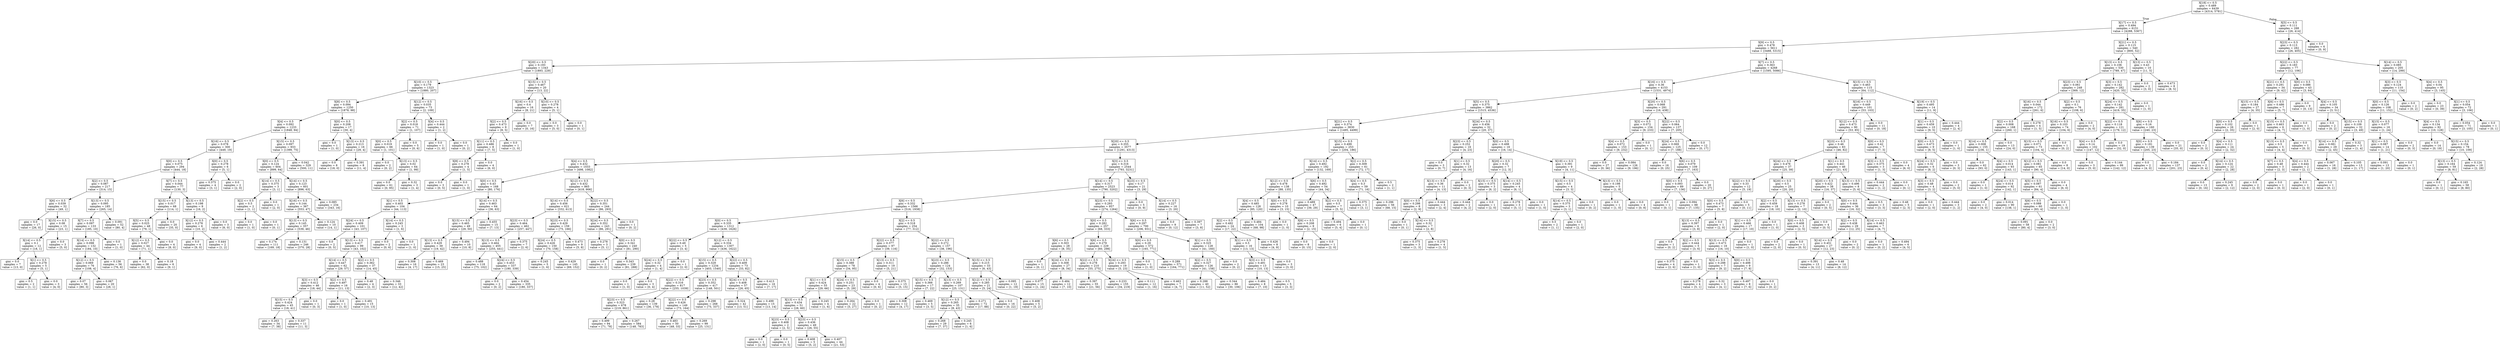 digraph Tree {
node [shape=box] ;
0 [label="X[18] <= 0.5\ngini = 0.489\nsamples = 6439\nvalue = [4314, 5781]"] ;
1 [label="X[17] <= 0.5\ngini = 0.494\nsamples = 6151\nvalue = [4288, 5367]"] ;
0 -> 1 [labeldistance=2.5, labelangle=45, headlabel="True"] ;
2 [label="X[9] <= 0.5\ngini = 0.478\nsamples = 5611\nvalue = [3488, 5315]"] ;
1 -> 2 ;
3 [label="X[20] <= 0.5\ngini = 0.193\nsamples = 1343\nvalue = [1893, 229]"] ;
2 -> 3 ;
4 [label="X[10] <= 0.5\ngini = 0.179\nsamples = 1323\nvalue = [1880, 207]"] ;
3 -> 4 ;
5 [label="X[8] <= 0.5\ngini = 0.094\nsamples = 1250\nvalue = [1878, 98]"] ;
4 -> 5 ;
6 [label="X[4] <= 0.5\ngini = 0.092\nsamples = 1233\nvalue = [1848, 94]"] ;
5 -> 6 ;
7 [label="X[16] <= 0.5\ngini = 0.078\nsamples = 300\nvalue = [449, 19]"] ;
6 -> 7 ;
8 [label="X[0] <= 0.5\ngini = 0.075\nsamples = 294\nvalue = [444, 18]"] ;
7 -> 8 ;
9 [label="X[2] <= 0.5\ngini = 0.087\nsamples = 217\nvalue = [314, 15]"] ;
8 -> 9 ;
10 [label="X[6] <= 0.5\ngini = 0.039\nsamples = 32\nvalue = [49, 1]"] ;
9 -> 10 ;
11 [label="gini = 0.0\nsamples = 17\nvalue = [26, 0]"] ;
10 -> 11 ;
12 [label="X[15] <= 0.5\ngini = 0.08\nsamples = 15\nvalue = [23, 1]"] ;
10 -> 12 ;
13 [label="X[14] <= 0.5\ngini = 0.1\nsamples = 12\nvalue = [18, 1]"] ;
12 -> 13 ;
14 [label="gini = 0.0\nsamples = 7\nvalue = [13, 0]"] ;
13 -> 14 ;
15 [label="X[1] <= 0.5\ngini = 0.278\nsamples = 5\nvalue = [5, 1]"] ;
13 -> 15 ;
16 [label="gini = 0.5\nsamples = 2\nvalue = [1, 1]"] ;
15 -> 16 ;
17 [label="gini = 0.0\nsamples = 3\nvalue = [4, 0]"] ;
15 -> 17 ;
18 [label="gini = 0.0\nsamples = 3\nvalue = [5, 0]"] ;
12 -> 18 ;
19 [label="X[13] <= 0.5\ngini = 0.095\nsamples = 185\nvalue = [265, 14]"] ;
9 -> 19 ;
20 [label="X[7] <= 0.5\ngini = 0.097\nsamples = 133\nvalue = [185, 10]"] ;
19 -> 20 ;
21 [label="X[14] <= 0.5\ngini = 0.098\nsamples = 132\nvalue = [184, 10]"] ;
20 -> 21 ;
22 [label="X[12] <= 0.5\ngini = 0.069\nsamples = 76\nvalue = [108, 4]"] ;
21 -> 22 ;
23 [label="gini = 0.07\nsamples = 56\nvalue = [80, 3]"] ;
22 -> 23 ;
24 [label="gini = 0.067\nsamples = 20\nvalue = [28, 1]"] ;
22 -> 24 ;
25 [label="gini = 0.136\nsamples = 56\nvalue = [76, 6]"] ;
21 -> 25 ;
26 [label="gini = 0.0\nsamples = 1\nvalue = [1, 0]"] ;
20 -> 26 ;
27 [label="gini = 0.091\nsamples = 52\nvalue = [80, 4]"] ;
19 -> 27 ;
28 [label="X[7] <= 0.5\ngini = 0.044\nsamples = 77\nvalue = [130, 3]"] ;
8 -> 28 ;
29 [label="X[15] <= 0.5\ngini = 0.017\nsamples = 68\nvalue = [114, 1]"] ;
28 -> 29 ;
30 [label="X[5] <= 0.5\ngini = 0.025\nsamples = 48\nvalue = [79, 1]"] ;
29 -> 30 ;
31 [label="X[12] <= 0.5\ngini = 0.027\nsamples = 44\nvalue = [71, 1]"] ;
30 -> 31 ;
32 [label="gini = 0.0\nsamples = 38\nvalue = [62, 0]"] ;
31 -> 32 ;
33 [label="gini = 0.18\nsamples = 6\nvalue = [9, 1]"] ;
31 -> 33 ;
34 [label="gini = 0.0\nsamples = 4\nvalue = [8, 0]"] ;
30 -> 34 ;
35 [label="gini = 0.0\nsamples = 20\nvalue = [35, 0]"] ;
29 -> 35 ;
36 [label="X[13] <= 0.5\ngini = 0.198\nsamples = 9\nvalue = [16, 2]"] ;
28 -> 36 ;
37 [label="X[12] <= 0.5\ngini = 0.278\nsamples = 6\nvalue = [10, 2]"] ;
36 -> 37 ;
38 [label="gini = 0.0\nsamples = 4\nvalue = [9, 0]"] ;
37 -> 38 ;
39 [label="gini = 0.444\nsamples = 2\nvalue = [1, 2]"] ;
37 -> 39 ;
40 [label="gini = 0.0\nsamples = 3\nvalue = [6, 0]"] ;
36 -> 40 ;
41 [label="X[0] <= 0.5\ngini = 0.278\nsamples = 6\nvalue = [5, 1]"] ;
7 -> 41 ;
42 [label="gini = 0.375\nsamples = 4\nvalue = [3, 1]"] ;
41 -> 42 ;
43 [label="gini = 0.0\nsamples = 2\nvalue = [2, 0]"] ;
41 -> 43 ;
44 [label="X[15] <= 0.5\ngini = 0.097\nsamples = 933\nvalue = [1399, 75]"] ;
6 -> 44 ;
45 [label="X[0] <= 0.5\ngini = 0.124\nsamples = 604\nvalue = [899, 64]"] ;
44 -> 45 ;
46 [label="X[14] <= 0.5\ngini = 0.375\nsamples = 3\nvalue = [3, 1]"] ;
45 -> 46 ;
47 [label="X[2] <= 0.5\ngini = 0.5\nsamples = 2\nvalue = [1, 1]"] ;
46 -> 47 ;
48 [label="gini = 0.0\nsamples = 1\nvalue = [1, 0]"] ;
47 -> 48 ;
49 [label="gini = 0.0\nsamples = 1\nvalue = [0, 1]"] ;
47 -> 49 ;
50 [label="gini = 0.0\nsamples = 1\nvalue = [2, 0]"] ;
46 -> 50 ;
51 [label="X[14] <= 0.5\ngini = 0.123\nsamples = 601\nvalue = [896, 63]"] ;
45 -> 51 ;
52 [label="X[16] <= 0.5\ngini = 0.144\nsamples = 367\nvalue = [553, 47]"] ;
51 -> 52 ;
53 [label="X[13] <= 0.5\ngini = 0.145\nsamples = 357\nvalue = [539, 46]"] ;
52 -> 53 ;
54 [label="gini = 0.174\nsamples = 111\nvalue = [169, 18]"] ;
53 -> 54 ;
55 [label="gini = 0.131\nsamples = 246\nvalue = [370, 28]"] ;
53 -> 55 ;
56 [label="gini = 0.124\nsamples = 10\nvalue = [14, 1]"] ;
52 -> 56 ;
57 [label="gini = 0.085\nsamples = 234\nvalue = [343, 16]"] ;
51 -> 57 ;
58 [label="gini = 0.042\nsamples = 329\nvalue = [500, 11]"] ;
44 -> 58 ;
59 [label="X[0] <= 0.5\ngini = 0.208\nsamples = 17\nvalue = [30, 4]"] ;
5 -> 59 ;
60 [label="gini = 0.0\nsamples = 1\nvalue = [1, 0]"] ;
59 -> 60 ;
61 [label="X[13] <= 0.5\ngini = 0.213\nsamples = 16\nvalue = [29, 4]"] ;
59 -> 61 ;
62 [label="gini = 0.0\nsamples = 8\nvalue = [18, 0]"] ;
61 -> 62 ;
63 [label="gini = 0.391\nsamples = 8\nvalue = [11, 4]"] ;
61 -> 63 ;
64 [label="X[12] <= 0.5\ngini = 0.035\nsamples = 73\nvalue = [2, 109]"] ;
4 -> 64 ;
65 [label="X[2] <= 0.5\ngini = 0.018\nsamples = 71\nvalue = [1, 107]"] ;
64 -> 65 ;
66 [label="X[0] <= 0.5\ngini = 0.019\nsamples = 66\nvalue = [1, 101]"] ;
65 -> 66 ;
67 [label="gini = 0.0\nsamples = 2\nvalue = [0, 2]"] ;
66 -> 67 ;
68 [label="X[13] <= 0.5\ngini = 0.02\nsamples = 64\nvalue = [1, 99]"] ;
66 -> 68 ;
69 [label="gini = 0.0\nsamples = 61\nvalue = [0, 95]"] ;
68 -> 69 ;
70 [label="gini = 0.32\nsamples = 3\nvalue = [1, 4]"] ;
68 -> 70 ;
71 [label="gini = 0.0\nsamples = 5\nvalue = [0, 6]"] ;
65 -> 71 ;
72 [label="X[4] <= 0.5\ngini = 0.444\nsamples = 2\nvalue = [1, 2]"] ;
64 -> 72 ;
73 [label="gini = 0.0\nsamples = 1\nvalue = [1, 0]"] ;
72 -> 73 ;
74 [label="gini = 0.0\nsamples = 1\nvalue = [0, 2]"] ;
72 -> 74 ;
75 [label="X[15] <= 0.5\ngini = 0.467\nsamples = 20\nvalue = [13, 22]"] ;
3 -> 75 ;
76 [label="X[16] <= 0.5\ngini = 0.4\nsamples = 16\nvalue = [8, 21]"] ;
75 -> 76 ;
77 [label="X[2] <= 0.5\ngini = 0.473\nsamples = 9\nvalue = [8, 5]"] ;
76 -> 77 ;
78 [label="X[11] <= 0.5\ngini = 0.486\nsamples = 8\nvalue = [7, 5]"] ;
77 -> 78 ;
79 [label="X[8] <= 0.5\ngini = 0.278\nsamples = 4\nvalue = [1, 5]"] ;
78 -> 79 ;
80 [label="gini = 0.0\nsamples = 3\nvalue = [0, 5]"] ;
79 -> 80 ;
81 [label="gini = 0.0\nsamples = 1\nvalue = [1, 0]"] ;
79 -> 81 ;
82 [label="gini = 0.0\nsamples = 4\nvalue = [6, 0]"] ;
78 -> 82 ;
83 [label="gini = 0.0\nsamples = 1\nvalue = [1, 0]"] ;
77 -> 83 ;
84 [label="gini = 0.0\nsamples = 7\nvalue = [0, 16]"] ;
76 -> 84 ;
85 [label="X[10] <= 0.5\ngini = 0.278\nsamples = 4\nvalue = [5, 1]"] ;
75 -> 85 ;
86 [label="gini = 0.0\nsamples = 3\nvalue = [5, 0]"] ;
85 -> 86 ;
87 [label="gini = 0.0\nsamples = 1\nvalue = [0, 1]"] ;
85 -> 87 ;
88 [label="X[7] <= 0.5\ngini = 0.363\nsamples = 4268\nvalue = [1595, 5086]"] ;
2 -> 88 ;
89 [label="X[16] <= 0.5\ngini = 0.36\nsamples = 4153\nvalue = [1531, 4974]"] ;
88 -> 89 ;
90 [label="X[5] <= 0.5\ngini = 0.375\nsamples = 3862\nvalue = [1515, 4536]"] ;
89 -> 90 ;
91 [label="X[21] <= 0.5\ngini = 0.374\nsamples = 3830\nvalue = [1495, 4499]"] ;
90 -> 91 ;
92 [label="X[20] <= 0.5\ngini = 0.355\nsamples = 3577\nvalue = [1291, 4313]"] ;
91 -> 92 ;
93 [label="X[4] <= 0.5\ngini = 0.432\nsamples = 1033\nvalue = [498, 1082]"] ;
92 -> 93 ;
94 [label="X[0] <= 0.5\ngini = 0.43\nsamples = 168\nvalue = [80, 176]"] ;
93 -> 94 ;
95 [label="X[1] <= 0.5\ngini = 0.403\nsamples = 104\nvalue = [44, 113]"] ;
94 -> 95 ;
96 [label="X[24] <= 0.5\ngini = 0.409\nsamples = 101\nvalue = [43, 107]"] ;
95 -> 96 ;
97 [label="gini = 0.0\nsamples = 2\nvalue = [0, 5]"] ;
96 -> 97 ;
98 [label="X[13] <= 0.5\ngini = 0.417\nsamples = 99\nvalue = [43, 102]"] ;
96 -> 98 ;
99 [label="X[14] <= 0.5\ngini = 0.447\nsamples = 62\nvalue = [29, 57]"] ;
98 -> 99 ;
100 [label="X[3] <= 0.5\ngini = 0.412\nsamples = 46\nvalue = [18, 44]"] ;
99 -> 100 ;
101 [label="X[15] <= 0.5\ngini = 0.424\nsamples = 45\nvalue = [18, 41]"] ;
100 -> 101 ;
102 [label="gini = 0.263\nsamples = 34\nvalue = [7, 38]"] ;
101 -> 102 ;
103 [label="gini = 0.337\nsamples = 11\nvalue = [11, 3]"] ;
101 -> 103 ;
104 [label="gini = 0.0\nsamples = 1\nvalue = [0, 3]"] ;
100 -> 104 ;
105 [label="X[2] <= 0.5\ngini = 0.497\nsamples = 16\nvalue = [11, 13]"] ;
99 -> 105 ;
106 [label="gini = 0.0\nsamples = 1\nvalue = [1, 0]"] ;
105 -> 106 ;
107 [label="gini = 0.491\nsamples = 15\nvalue = [10, 13]"] ;
105 -> 107 ;
108 [label="X[2] <= 0.5\ngini = 0.362\nsamples = 37\nvalue = [14, 45]"] ;
98 -> 108 ;
109 [label="gini = 0.48\nsamples = 4\nvalue = [2, 3]"] ;
108 -> 109 ;
110 [label="gini = 0.346\nsamples = 33\nvalue = [12, 42]"] ;
108 -> 110 ;
111 [label="X[14] <= 0.5\ngini = 0.245\nsamples = 3\nvalue = [1, 6]"] ;
95 -> 111 ;
112 [label="gini = 0.0\nsamples = 2\nvalue = [0, 6]"] ;
111 -> 112 ;
113 [label="gini = 0.0\nsamples = 1\nvalue = [1, 0]"] ;
111 -> 113 ;
114 [label="X[14] <= 0.5\ngini = 0.463\nsamples = 64\nvalue = [36, 63]"] ;
94 -> 114 ;
115 [label="X[15] <= 0.5\ngini = 0.465\nsamples = 49\nvalue = [29, 50]"] ;
114 -> 115 ;
116 [label="X[13] <= 0.5\ngini = 0.429\nsamples = 39\nvalue = [19, 42]"] ;
115 -> 116 ;
117 [label="gini = 0.308\nsamples = 16\nvalue = [4, 17]"] ;
116 -> 117 ;
118 [label="gini = 0.469\nsamples = 23\nvalue = [15, 25]"] ;
116 -> 118 ;
119 [label="gini = 0.494\nsamples = 10\nvalue = [10, 8]"] ;
115 -> 119 ;
120 [label="gini = 0.455\nsamples = 15\nvalue = [7, 13]"] ;
114 -> 120 ;
121 [label="X[12] <= 0.5\ngini = 0.432\nsamples = 865\nvalue = [418, 906]"] ;
93 -> 121 ;
122 [label="X[14] <= 0.5\ngini = 0.456\nsamples = 621\nvalue = [332, 613]"] ;
121 -> 122 ;
123 [label="X[23] <= 0.5\ngini = 0.464\nsamples = 462\nvalue = [257, 447]"] ;
122 -> 123 ;
124 [label="X[13] <= 0.5\ngini = 0.464\nsamples = 455\nvalue = [255, 441]"] ;
123 -> 124 ;
125 [label="gini = 0.488\nsamples = 118\nvalue = [75, 102]"] ;
124 -> 125 ;
126 [label="X[24] <= 0.5\ngini = 0.453\nsamples = 337\nvalue = [180, 339]"] ;
124 -> 126 ;
127 [label="gini = 0.0\nsamples = 2\nvalue = [0, 2]"] ;
126 -> 127 ;
128 [label="gini = 0.454\nsamples = 335\nvalue = [180, 337]"] ;
126 -> 128 ;
129 [label="gini = 0.375\nsamples = 7\nvalue = [2, 6]"] ;
123 -> 129 ;
130 [label="X[23] <= 0.5\ngini = 0.429\nsamples = 159\nvalue = [75, 166]"] ;
122 -> 130 ;
131 [label="X[24] <= 0.5\ngini = 0.426\nsamples = 150\nvalue = [70, 158]"] ;
130 -> 131 ;
132 [label="gini = 0.245\nsamples = 5\nvalue = [1, 6]"] ;
131 -> 132 ;
133 [label="gini = 0.429\nsamples = 145\nvalue = [69, 152]"] ;
131 -> 133 ;
134 [label="gini = 0.473\nsamples = 9\nvalue = [5, 8]"] ;
130 -> 134 ;
135 [label="X[22] <= 0.5\ngini = 0.351\nsamples = 244\nvalue = [86, 293]"] ;
121 -> 135 ;
136 [label="X[24] <= 0.5\ngini = 0.352\nsamples = 243\nvalue = [86, 291]"] ;
135 -> 136 ;
137 [label="gini = 0.278\nsamples = 3\nvalue = [5, 1]"] ;
136 -> 137 ;
138 [label="X[0] <= 0.5\ngini = 0.341\nsamples = 240\nvalue = [81, 290]"] ;
136 -> 138 ;
139 [label="gini = 0.0\nsamples = 1\nvalue = [0, 2]"] ;
138 -> 139 ;
140 [label="gini = 0.343\nsamples = 239\nvalue = [81, 288]"] ;
138 -> 140 ;
141 [label="gini = 0.0\nsamples = 1\nvalue = [0, 2]"] ;
135 -> 141 ;
142 [label="X[3] <= 0.5\ngini = 0.316\nsamples = 2544\nvalue = [793, 3231]"] ;
92 -> 142 ;
143 [label="X[14] <= 0.5\ngini = 0.317\nsamples = 2523\nvalue = [790, 3202]"] ;
142 -> 143 ;
144 [label="X[6] <= 0.5\ngini = 0.332\nsamples = 1566\nvalue = [516, 1938]"] ;
143 -> 144 ;
145 [label="X[0] <= 0.5\ngini = 0.335\nsamples = 1312\nvalue = [439, 1626]"] ;
144 -> 145 ;
146 [label="X[22] <= 0.5\ngini = 0.49\nsamples = 5\nvalue = [3, 4]"] ;
145 -> 146 ;
147 [label="X[24] <= 0.5\ngini = 0.32\nsamples = 4\nvalue = [1, 4]"] ;
146 -> 147 ;
148 [label="gini = 0.0\nsamples = 1\nvalue = [1, 0]"] ;
147 -> 148 ;
149 [label="gini = 0.0\nsamples = 3\nvalue = [0, 4]"] ;
147 -> 149 ;
150 [label="gini = 0.0\nsamples = 1\nvalue = [2, 0]"] ;
146 -> 150 ;
151 [label="X[12] <= 0.5\ngini = 0.334\nsamples = 1307\nvalue = [436, 1622]"] ;
145 -> 151 ;
152 [label="X[15] <= 0.5\ngini = 0.329\nsamples = 1234\nvalue = [403, 1540]"] ;
151 -> 152 ;
153 [label="X[22] <= 0.5\ngini = 0.316\nsamples = 817\nvalue = [255, 1039]"] ;
152 -> 153 ;
154 [label="X[23] <= 0.5\ngini = 0.323\nsamples = 678\nvalue = [219, 861]"] ;
153 -> 154 ;
155 [label="gini = 0.499\nsamples = 94\nvalue = [71, 78]"] ;
154 -> 155 ;
156 [label="gini = 0.267\nsamples = 584\nvalue = [148, 783]"] ;
154 -> 156 ;
157 [label="gini = 0.28\nsamples = 139\nvalue = [36, 178]"] ;
153 -> 157 ;
158 [label="X[23] <= 0.5\ngini = 0.352\nsamples = 417\nvalue = [148, 501]"] ;
152 -> 158 ;
159 [label="X[22] <= 0.5\ngini = 0.426\nsamples = 149\nvalue = [73, 164]"] ;
158 -> 159 ;
160 [label="gini = 0.483\nsamples = 50\nvalue = [48, 33]"] ;
159 -> 160 ;
161 [label="gini = 0.269\nsamples = 99\nvalue = [25, 131]"] ;
159 -> 161 ;
162 [label="gini = 0.298\nsamples = 268\nvalue = [75, 337]"] ;
158 -> 162 ;
163 [label="X[22] <= 0.5\ngini = 0.409\nsamples = 73\nvalue = [33, 82]"] ;
151 -> 163 ;
164 [label="X[24] <= 0.5\ngini = 0.408\nsamples = 57\nvalue = [26, 65]"] ;
163 -> 164 ;
165 [label="gini = 0.324\nsamples = 42\nvalue = [13, 51]"] ;
164 -> 165 ;
166 [label="gini = 0.499\nsamples = 15\nvalue = [13, 14]"] ;
164 -> 166 ;
167 [label="gini = 0.413\nsamples = 16\nvalue = [7, 17]"] ;
163 -> 167 ;
168 [label="X[2] <= 0.5\ngini = 0.318\nsamples = 254\nvalue = [77, 312]"] ;
144 -> 168 ;
169 [label="X[22] <= 0.5\ngini = 0.377\nsamples = 97\nvalue = [39, 116]"] ;
168 -> 169 ;
170 [label="X[15] <= 0.5\ngini = 0.388\nsamples = 78\nvalue = [34, 95]"] ;
169 -> 170 ;
171 [label="X[1] <= 0.5\ngini = 0.424\nsamples = 55\nvalue = [29, 66]"] ;
170 -> 171 ;
172 [label="X[13] <= 0.5\ngini = 0.434\nsamples = 51\nvalue = [28, 60]"] ;
171 -> 172 ;
173 [label="X[23] <= 0.5\ngini = 0.408\nsamples = 2\nvalue = [2, 5]"] ;
172 -> 173 ;
174 [label="gini = 0.0\nsamples = 1\nvalue = [2, 0]"] ;
173 -> 174 ;
175 [label="gini = 0.0\nsamples = 1\nvalue = [0, 5]"] ;
173 -> 175 ;
176 [label="X[23] <= 0.5\ngini = 0.436\nsamples = 49\nvalue = [26, 55]"] ;
172 -> 176 ;
177 [label="gini = 0.408\nsamples = 5\nvalue = [5, 2]"] ;
176 -> 177 ;
178 [label="gini = 0.407\nsamples = 44\nvalue = [21, 53]"] ;
176 -> 178 ;
179 [label="gini = 0.245\nsamples = 4\nvalue = [1, 6]"] ;
171 -> 179 ;
180 [label="X[24] <= 0.5\ngini = 0.251\nsamples = 23\nvalue = [5, 29]"] ;
170 -> 180 ;
181 [label="gini = 0.264\nsamples = 22\nvalue = [5, 27]"] ;
180 -> 181 ;
182 [label="gini = 0.0\nsamples = 1\nvalue = [0, 2]"] ;
180 -> 182 ;
183 [label="X[13] <= 0.5\ngini = 0.311\nsamples = 19\nvalue = [5, 21]"] ;
169 -> 183 ;
184 [label="gini = 0.0\nsamples = 4\nvalue = [0, 6]"] ;
183 -> 184 ;
185 [label="gini = 0.375\nsamples = 15\nvalue = [5, 15]"] ;
183 -> 185 ;
186 [label="X[22] <= 0.5\ngini = 0.272\nsamples = 157\nvalue = [38, 196]"] ;
168 -> 186 ;
187 [label="X[23] <= 0.5\ngini = 0.286\nsamples = 124\nvalue = [32, 153]"] ;
186 -> 187 ;
188 [label="X[15] <= 0.5\ngini = 0.366\nsamples = 17\nvalue = [7, 22]"] ;
187 -> 188 ;
189 [label="gini = 0.308\nsamples = 12\nvalue = [4, 17]"] ;
188 -> 189 ;
190 [label="gini = 0.469\nsamples = 5\nvalue = [3, 5]"] ;
188 -> 190 ;
191 [label="X[13] <= 0.5\ngini = 0.269\nsamples = 107\nvalue = [25, 131]"] ;
187 -> 191 ;
192 [label="X[12] <= 0.5\ngini = 0.265\nsamples = 35\nvalue = [8, 43]"] ;
191 -> 192 ;
193 [label="gini = 0.268\nsamples = 29\nvalue = [7, 37]"] ;
192 -> 193 ;
194 [label="gini = 0.245\nsamples = 6\nvalue = [1, 6]"] ;
192 -> 194 ;
195 [label="gini = 0.271\nsamples = 72\nvalue = [17, 88]"] ;
191 -> 195 ;
196 [label="X[15] <= 0.5\ngini = 0.215\nsamples = 33\nvalue = [6, 43]"] ;
186 -> 196 ;
197 [label="X[12] <= 0.5\ngini = 0.285\nsamples = 21\nvalue = [5, 24]"] ;
196 -> 197 ;
198 [label="gini = 0.0\nsamples = 16\nvalue = [0, 22]"] ;
197 -> 198 ;
199 [label="gini = 0.408\nsamples = 5\nvalue = [5, 2]"] ;
197 -> 199 ;
200 [label="gini = 0.095\nsamples = 12\nvalue = [1, 19]"] ;
196 -> 200 ;
201 [label="X[23] <= 0.5\ngini = 0.293\nsamples = 957\nvalue = [274, 1264]"] ;
143 -> 201 ;
202 [label="X[0] <= 0.5\ngini = 0.282\nsamples = 257\nvalue = [68, 333]"] ;
201 -> 202 ;
203 [label="X[6] <= 0.5\ngini = 0.303\nsamples = 28\nvalue = [8, 35]"] ;
202 -> 203 ;
204 [label="gini = 0.0\nsamples = 1\nvalue = [0, 1]"] ;
203 -> 204 ;
205 [label="X[24] <= 0.5\ngini = 0.308\nsamples = 27\nvalue = [8, 34]"] ;
203 -> 205 ;
206 [label="gini = 0.077\nsamples = 15\nvalue = [1, 24]"] ;
205 -> 206 ;
207 [label="gini = 0.484\nsamples = 12\nvalue = [7, 10]"] ;
205 -> 207 ;
208 [label="X[6] <= 0.5\ngini = 0.279\nsamples = 229\nvalue = [60, 298]"] ;
202 -> 208 ;
209 [label="X[22] <= 0.5\ngini = 0.278\nsamples = 210\nvalue = [55, 275]"] ;
208 -> 209 ;
210 [label="gini = 0.397\nsamples = 55\nvalue = [21, 56]"] ;
209 -> 210 ;
211 [label="gini = 0.233\nsamples = 155\nvalue = [34, 219]"] ;
209 -> 211 ;
212 [label="X[24] <= 0.5\ngini = 0.293\nsamples = 19\nvalue = [5, 23]"] ;
208 -> 212 ;
213 [label="gini = 0.111\nsamples = 12\nvalue = [1, 16]"] ;
212 -> 213 ;
214 [label="gini = 0.463\nsamples = 7\nvalue = [4, 7]"] ;
212 -> 214 ;
215 [label="X[6] <= 0.5\ngini = 0.297\nsamples = 700\nvalue = [206, 931]"] ;
201 -> 215 ;
216 [label="X[0] <= 0.5\ngini = 0.29\nsamples = 572\nvalue = [165, 771]"] ;
215 -> 216 ;
217 [label="gini = 0.0\nsamples = 1\nvalue = [1, 0]"] ;
216 -> 217 ;
218 [label="gini = 0.289\nsamples = 571\nvalue = [164, 771]"] ;
216 -> 218 ;
219 [label="X[1] <= 0.5\ngini = 0.325\nsamples = 128\nvalue = [41, 160]"] ;
215 -> 219 ;
220 [label="X[2] <= 0.5\ngini = 0.327\nsamples = 126\nvalue = [41, 158]"] ;
219 -> 220 ;
221 [label="gini = 0.288\nsamples = 40\nvalue = [11, 52]"] ;
220 -> 221 ;
222 [label="gini = 0.344\nsamples = 86\nvalue = [30, 106]"] ;
220 -> 222 ;
223 [label="gini = 0.0\nsamples = 2\nvalue = [0, 2]"] ;
219 -> 223 ;
224 [label="X[23] <= 0.5\ngini = 0.17\nsamples = 21\nvalue = [3, 29]"] ;
142 -> 224 ;
225 [label="gini = 0.0\nsamples = 5\nvalue = [0, 9]"] ;
224 -> 225 ;
226 [label="X[14] <= 0.5\ngini = 0.227\nsamples = 16\nvalue = [3, 20]"] ;
224 -> 226 ;
227 [label="gini = 0.0\nsamples = 9\nvalue = [0, 12]"] ;
226 -> 227 ;
228 [label="gini = 0.397\nsamples = 7\nvalue = [3, 8]"] ;
226 -> 228 ;
229 [label="X[15] <= 0.5\ngini = 0.499\nsamples = 253\nvalue = [204, 186]"] ;
91 -> 229 ;
230 [label="X[14] <= 0.5\ngini = 0.492\nsamples = 192\nvalue = [132, 169]"] ;
229 -> 230 ;
231 [label="X[12] <= 0.5\ngini = 0.478\nsamples = 138\nvalue = [88, 135]"] ;
230 -> 231 ;
232 [label="X[4] <= 0.5\ngini = 0.485\nsamples = 128\nvalue = [85, 120]"] ;
231 -> 232 ;
233 [label="X[2] <= 0.5\ngini = 0.492\nsamples = 24\nvalue = [17, 22]"] ;
232 -> 233 ;
234 [label="X[1] <= 0.5\ngini = 0.5\nsamples = 16\nvalue = [13, 13]"] ;
233 -> 234 ;
235 [label="X[3] <= 0.5\ngini = 0.491\nsamples = 13\nvalue = [10, 13]"] ;
234 -> 235 ;
236 [label="gini = 0.484\nsamples = 8\nvalue = [7, 10]"] ;
235 -> 236 ;
237 [label="gini = 0.5\nsamples = 5\nvalue = [3, 3]"] ;
235 -> 237 ;
238 [label="gini = 0.0\nsamples = 3\nvalue = [3, 0]"] ;
234 -> 238 ;
239 [label="gini = 0.426\nsamples = 8\nvalue = [4, 9]"] ;
233 -> 239 ;
240 [label="gini = 0.484\nsamples = 104\nvalue = [68, 98]"] ;
232 -> 240 ;
241 [label="X[0] <= 0.5\ngini = 0.278\nsamples = 10\nvalue = [3, 15]"] ;
231 -> 241 ;
242 [label="gini = 0.0\nsamples = 1\nvalue = [1, 0]"] ;
241 -> 242 ;
243 [label="X[6] <= 0.5\ngini = 0.208\nsamples = 9\nvalue = [2, 15]"] ;
241 -> 243 ;
244 [label="gini = 0.0\nsamples = 8\nvalue = [0, 15]"] ;
243 -> 244 ;
245 [label="gini = 0.0\nsamples = 1\nvalue = [2, 0]"] ;
243 -> 245 ;
246 [label="X[6] <= 0.5\ngini = 0.492\nsamples = 54\nvalue = [44, 34]"] ;
230 -> 246 ;
247 [label="gini = 0.489\nsamples = 47\nvalue = [39, 29]"] ;
246 -> 247 ;
248 [label="X[2] <= 0.5\ngini = 0.5\nsamples = 7\nvalue = [5, 5]"] ;
246 -> 248 ;
249 [label="gini = 0.494\nsamples = 6\nvalue = [5, 4]"] ;
248 -> 249 ;
250 [label="gini = 0.0\nsamples = 1\nvalue = [0, 1]"] ;
248 -> 250 ;
251 [label="X[2] <= 0.5\ngini = 0.309\nsamples = 61\nvalue = [72, 17]"] ;
229 -> 251 ;
252 [label="X[4] <= 0.5\ngini = 0.3\nsamples = 59\nvalue = [71, 16]"] ;
251 -> 252 ;
253 [label="gini = 0.375\nsamples = 3\nvalue = [3, 1]"] ;
252 -> 253 ;
254 [label="gini = 0.296\nsamples = 56\nvalue = [68, 15]"] ;
252 -> 254 ;
255 [label="gini = 0.5\nsamples = 2\nvalue = [1, 1]"] ;
251 -> 255 ;
256 [label="X[24] <= 0.5\ngini = 0.456\nsamples = 32\nvalue = [20, 37]"] ;
90 -> 256 ;
257 [label="X[23] <= 0.5\ngini = 0.252\nsamples = 16\nvalue = [4, 23]"] ;
256 -> 257 ;
258 [label="gini = 0.0\nsamples = 3\nvalue = [0, 7]"] ;
257 -> 258 ;
259 [label="X[1] <= 0.5\ngini = 0.32\nsamples = 13\nvalue = [4, 16]"] ;
257 -> 259 ;
260 [label="X[13] <= 0.5\ngini = 0.36\nsamples = 11\nvalue = [4, 13]"] ;
259 -> 260 ;
261 [label="X[0] <= 0.5\ngini = 0.298\nsamples = 8\nvalue = [2, 9]"] ;
260 -> 261 ;
262 [label="gini = 0.0\nsamples = 1\nvalue = [0, 1]"] ;
261 -> 262 ;
263 [label="X[14] <= 0.5\ngini = 0.32\nsamples = 7\nvalue = [2, 8]"] ;
261 -> 263 ;
264 [label="gini = 0.375\nsamples = 3\nvalue = [1, 3]"] ;
263 -> 264 ;
265 [label="gini = 0.278\nsamples = 4\nvalue = [1, 5]"] ;
263 -> 265 ;
266 [label="gini = 0.444\nsamples = 3\nvalue = [2, 4]"] ;
260 -> 266 ;
267 [label="gini = 0.0\nsamples = 2\nvalue = [0, 3]"] ;
259 -> 267 ;
268 [label="X[0] <= 0.5\ngini = 0.498\nsamples = 16\nvalue = [16, 14]"] ;
256 -> 268 ;
269 [label="X[20] <= 0.5\ngini = 0.32\nsamples = 7\nvalue = [12, 3]"] ;
268 -> 269 ;
270 [label="X[15] <= 0.5\ngini = 0.375\nsamples = 3\nvalue = [6, 2]"] ;
269 -> 270 ;
271 [label="gini = 0.444\nsamples = 2\nvalue = [4, 2]"] ;
270 -> 271 ;
272 [label="gini = 0.0\nsamples = 1\nvalue = [2, 0]"] ;
270 -> 272 ;
273 [label="X[14] <= 0.5\ngini = 0.245\nsamples = 4\nvalue = [6, 1]"] ;
269 -> 273 ;
274 [label="gini = 0.278\nsamples = 3\nvalue = [5, 1]"] ;
273 -> 274 ;
275 [label="gini = 0.0\nsamples = 1\nvalue = [1, 0]"] ;
273 -> 275 ;
276 [label="X[19] <= 0.5\ngini = 0.391\nsamples = 9\nvalue = [4, 11]"] ;
268 -> 276 ;
277 [label="X[15] <= 0.5\ngini = 0.5\nsamples = 4\nvalue = [3, 3]"] ;
276 -> 277 ;
278 [label="X[14] <= 0.5\ngini = 0.375\nsamples = 3\nvalue = [3, 1]"] ;
277 -> 278 ;
279 [label="gini = 0.5\nsamples = 2\nvalue = [1, 1]"] ;
278 -> 279 ;
280 [label="gini = 0.0\nsamples = 1\nvalue = [2, 0]"] ;
278 -> 280 ;
281 [label="gini = 0.0\nsamples = 1\nvalue = [0, 2]"] ;
277 -> 281 ;
282 [label="X[13] <= 0.5\ngini = 0.198\nsamples = 5\nvalue = [1, 8]"] ;
276 -> 282 ;
283 [label="gini = 0.0\nsamples = 1\nvalue = [1, 0]"] ;
282 -> 283 ;
284 [label="gini = 0.0\nsamples = 4\nvalue = [0, 8]"] ;
282 -> 284 ;
285 [label="X[20] <= 0.5\ngini = 0.068\nsamples = 291\nvalue = [16, 438]"] ;
89 -> 285 ;
286 [label="X[3] <= 0.5\ngini = 0.072\nsamples = 154\nvalue = [9, 233]"] ;
285 -> 286 ;
287 [label="X[4] <= 0.5\ngini = 0.072\nsamples = 153\nvalue = [9, 232]"] ;
286 -> 287 ;
288 [label="gini = 0.0\nsamples = 27\nvalue = [0, 36]"] ;
287 -> 288 ;
289 [label="gini = 0.084\nsamples = 126\nvalue = [9, 196]"] ;
287 -> 289 ;
290 [label="gini = 0.0\nsamples = 1\nvalue = [0, 1]"] ;
286 -> 290 ;
291 [label="X[22] <= 0.5\ngini = 0.064\nsamples = 137\nvalue = [7, 205]"] ;
285 -> 291 ;
292 [label="X[24] <= 0.5\ngini = 0.069\nsamples = 125\nvalue = [7, 188]"] ;
291 -> 292 ;
293 [label="gini = 0.0\nsamples = 16\nvalue = [0, 25]"] ;
292 -> 293 ;
294 [label="X[6] <= 0.5\ngini = 0.079\nsamples = 109\nvalue = [7, 163]"] ;
292 -> 294 ;
295 [label="X[0] <= 0.5\ngini = 0.093\nsamples = 89\nvalue = [7, 136]"] ;
294 -> 295 ;
296 [label="gini = 0.0\nsamples = 1\nvalue = [0, 1]"] ;
295 -> 296 ;
297 [label="gini = 0.094\nsamples = 88\nvalue = [7, 135]"] ;
295 -> 297 ;
298 [label="gini = 0.0\nsamples = 20\nvalue = [0, 27]"] ;
294 -> 298 ;
299 [label="gini = 0.0\nsamples = 12\nvalue = [0, 17]"] ;
291 -> 299 ;
300 [label="X[15] <= 0.5\ngini = 0.463\nsamples = 115\nvalue = [64, 112]"] ;
88 -> 300 ;
301 [label="X[16] <= 0.5\ngini = 0.449\nsamples = 101\nvalue = [53, 103]"] ;
300 -> 301 ;
302 [label="X[12] <= 0.5\ngini = 0.473\nsamples = 90\nvalue = [53, 85]"] ;
301 -> 302 ;
303 [label="X[23] <= 0.5\ngini = 0.46\nsamples = 83\nvalue = [46, 82]"] ;
302 -> 303 ;
304 [label="X[24] <= 0.5\ngini = 0.476\nsamples = 37\nvalue = [25, 39]"] ;
303 -> 304 ;
305 [label="X[22] <= 0.5\ngini = 0.33\nsamples = 12\nvalue = [5, 19]"] ;
304 -> 305 ;
306 [label="X[0] <= 0.5\ngini = 0.473\nsamples = 7\nvalue = [5, 8]"] ;
305 -> 306 ;
307 [label="X[13] <= 0.5\ngini = 0.397\nsamples = 6\nvalue = [3, 8]"] ;
306 -> 307 ;
308 [label="gini = 0.0\nsamples = 1\nvalue = [0, 2]"] ;
307 -> 308 ;
309 [label="X[2] <= 0.5\ngini = 0.444\nsamples = 5\nvalue = [3, 6]"] ;
307 -> 309 ;
310 [label="gini = 0.375\nsamples = 4\nvalue = [2, 6]"] ;
309 -> 310 ;
311 [label="gini = 0.0\nsamples = 1\nvalue = [1, 0]"] ;
309 -> 311 ;
312 [label="gini = 0.0\nsamples = 1\nvalue = [2, 0]"] ;
306 -> 312 ;
313 [label="gini = 0.0\nsamples = 5\nvalue = [0, 11]"] ;
305 -> 313 ;
314 [label="X[20] <= 0.5\ngini = 0.5\nsamples = 25\nvalue = [20, 20]"] ;
304 -> 314 ;
315 [label="X[2] <= 0.5\ngini = 0.459\nsamples = 18\nvalue = [18, 10]"] ;
314 -> 315 ;
316 [label="X[1] <= 0.5\ngini = 0.466\nsamples = 17\nvalue = [17, 10]"] ;
315 -> 316 ;
317 [label="X[13] <= 0.5\ngini = 0.473\nsamples = 16\nvalue = [16, 10]"] ;
316 -> 317 ;
318 [label="X[3] <= 0.5\ngini = 0.298\nsamples = 7\nvalue = [9, 2]"] ;
317 -> 318 ;
319 [label="gini = 0.278\nsamples = 4\nvalue = [5, 1]"] ;
318 -> 319 ;
320 [label="gini = 0.32\nsamples = 3\nvalue = [4, 1]"] ;
318 -> 320 ;
321 [label="X[0] <= 0.5\ngini = 0.498\nsamples = 9\nvalue = [7, 8]"] ;
317 -> 321 ;
322 [label="gini = 0.497\nsamples = 8\nvalue = [7, 6]"] ;
321 -> 322 ;
323 [label="gini = 0.0\nsamples = 1\nvalue = [0, 2]"] ;
321 -> 323 ;
324 [label="gini = 0.0\nsamples = 1\nvalue = [1, 0]"] ;
316 -> 324 ;
325 [label="gini = 0.0\nsamples = 1\nvalue = [1, 0]"] ;
315 -> 325 ;
326 [label="X[13] <= 0.5\ngini = 0.278\nsamples = 7\nvalue = [2, 10]"] ;
314 -> 326 ;
327 [label="X[0] <= 0.5\ngini = 0.408\nsamples = 3\nvalue = [2, 5]"] ;
326 -> 327 ;
328 [label="gini = 0.0\nsamples = 2\nvalue = [2, 0]"] ;
327 -> 328 ;
329 [label="gini = 0.0\nsamples = 1\nvalue = [0, 5]"] ;
327 -> 329 ;
330 [label="gini = 0.0\nsamples = 4\nvalue = [0, 5]"] ;
326 -> 330 ;
331 [label="X[1] <= 0.5\ngini = 0.441\nsamples = 46\nvalue = [21, 43]"] ;
303 -> 331 ;
332 [label="X[20] <= 0.5\ngini = 0.422\nsamples = 38\nvalue = [16, 37]"] ;
331 -> 332 ;
333 [label="gini = 0.0\nsamples = 2\nvalue = [0, 5]"] ;
332 -> 333 ;
334 [label="X[0] <= 0.5\ngini = 0.444\nsamples = 36\nvalue = [16, 32]"] ;
332 -> 334 ;
335 [label="X[2] <= 0.5\ngini = 0.438\nsamples = 29\nvalue = [12, 25]"] ;
334 -> 335 ;
336 [label="X[14] <= 0.5\ngini = 0.451\nsamples = 27\nvalue = [12, 23]"] ;
335 -> 336 ;
337 [label="gini = 0.391\nsamples = 13\nvalue = [4, 11]"] ;
336 -> 337 ;
338 [label="gini = 0.48\nsamples = 14\nvalue = [8, 12]"] ;
336 -> 338 ;
339 [label="gini = 0.0\nsamples = 2\nvalue = [0, 2]"] ;
335 -> 339 ;
340 [label="X[14] <= 0.5\ngini = 0.463\nsamples = 7\nvalue = [4, 7]"] ;
334 -> 340 ;
341 [label="gini = 0.0\nsamples = 1\nvalue = [0, 2]"] ;
340 -> 341 ;
342 [label="gini = 0.494\nsamples = 6\nvalue = [4, 5]"] ;
340 -> 342 ;
343 [label="X[13] <= 0.5\ngini = 0.496\nsamples = 8\nvalue = [5, 6]"] ;
331 -> 343 ;
344 [label="gini = 0.5\nsamples = 3\nvalue = [3, 3]"] ;
343 -> 344 ;
345 [label="gini = 0.48\nsamples = 5\nvalue = [2, 3]"] ;
343 -> 345 ;
346 [label="X[0] <= 0.5\ngini = 0.42\nsamples = 7\nvalue = [7, 3]"] ;
302 -> 346 ;
347 [label="X[3] <= 0.5\ngini = 0.375\nsamples = 3\nvalue = [1, 3]"] ;
346 -> 347 ;
348 [label="gini = 0.444\nsamples = 2\nvalue = [1, 2]"] ;
347 -> 348 ;
349 [label="gini = 0.0\nsamples = 1\nvalue = [0, 1]"] ;
347 -> 349 ;
350 [label="gini = 0.0\nsamples = 4\nvalue = [6, 0]"] ;
346 -> 350 ;
351 [label="gini = 0.0\nsamples = 11\nvalue = [0, 18]"] ;
301 -> 351 ;
352 [label="X[19] <= 0.5\ngini = 0.495\nsamples = 14\nvalue = [11, 9]"] ;
300 -> 352 ;
353 [label="X[1] <= 0.5\ngini = 0.459\nsamples = 10\nvalue = [9, 5]"] ;
352 -> 353 ;
354 [label="X[0] <= 0.5\ngini = 0.473\nsamples = 9\nvalue = [8, 5]"] ;
353 -> 354 ;
355 [label="X[24] <= 0.5\ngini = 0.32\nsamples = 6\nvalue = [8, 2]"] ;
354 -> 355 ;
356 [label="X[3] <= 0.5\ngini = 0.48\nsamples = 4\nvalue = [3, 2]"] ;
355 -> 356 ;
357 [label="gini = 0.0\nsamples = 1\nvalue = [2, 0]"] ;
356 -> 357 ;
358 [label="gini = 0.444\nsamples = 3\nvalue = [1, 2]"] ;
356 -> 358 ;
359 [label="gini = 0.0\nsamples = 2\nvalue = [5, 0]"] ;
355 -> 359 ;
360 [label="gini = 0.0\nsamples = 3\nvalue = [0, 3]"] ;
354 -> 360 ;
361 [label="gini = 0.0\nsamples = 1\nvalue = [1, 0]"] ;
353 -> 361 ;
362 [label="gini = 0.444\nsamples = 4\nvalue = [2, 4]"] ;
352 -> 362 ;
363 [label="X[21] <= 0.5\ngini = 0.115\nsamples = 540\nvalue = [800, 52]"] ;
1 -> 363 ;
364 [label="X[13] <= 0.5\ngini = 0.106\nsamples = 530\nvalue = [789, 47]"] ;
363 -> 364 ;
365 [label="X[23] <= 0.5\ngini = 0.061\nsamples = 248\nvalue = [369, 12]"] ;
364 -> 365 ;
366 [label="X[16] <= 0.5\ngini = 0.044\nsamples = 172\nvalue = [261, 6]"] ;
365 -> 366 ;
367 [label="X[2] <= 0.5\ngini = 0.008\nsamples = 168\nvalue = [260, 1]"] ;
366 -> 367 ;
368 [label="X[14] <= 0.5\ngini = 0.008\nsamples = 155\nvalue = [236, 1]"] ;
367 -> 368 ;
369 [label="gini = 0.0\nsamples = 62\nvalue = [93, 0]"] ;
368 -> 369 ;
370 [label="X[4] <= 0.5\ngini = 0.014\nsamples = 93\nvalue = [143, 1]"] ;
368 -> 370 ;
371 [label="gini = 0.0\nsamples = 1\nvalue = [1, 0]"] ;
370 -> 371 ;
372 [label="X[24] <= 0.5\ngini = 0.014\nsamples = 92\nvalue = [142, 1]"] ;
370 -> 372 ;
373 [label="gini = 0.0\nsamples = 2\nvalue = [4, 0]"] ;
372 -> 373 ;
374 [label="gini = 0.014\nsamples = 90\nvalue = [138, 1]"] ;
372 -> 374 ;
375 [label="gini = 0.0\nsamples = 13\nvalue = [24, 0]"] ;
367 -> 375 ;
376 [label="gini = 0.278\nsamples = 4\nvalue = [1, 5]"] ;
366 -> 376 ;
377 [label="X[2] <= 0.5\ngini = 0.1\nsamples = 76\nvalue = [108, 6]"] ;
365 -> 377 ;
378 [label="X[16] <= 0.5\ngini = 0.103\nsamples = 74\nvalue = [104, 6]"] ;
377 -> 378 ;
379 [label="X[15] <= 0.5\ngini = 0.071\nsamples = 73\nvalue = [104, 4]"] ;
378 -> 379 ;
380 [label="X[12] <= 0.5\ngini = 0.081\nsamples = 65\nvalue = [90, 4]"] ;
379 -> 380 ;
381 [label="X[5] <= 0.5\ngini = 0.087\nsamples = 61\nvalue = [84, 4]"] ;
380 -> 381 ;
382 [label="X[6] <= 0.5\ngini = 0.088\nsamples = 60\nvalue = [83, 4]"] ;
381 -> 382 ;
383 [label="gini = 0.091\nsamples = 58\nvalue = [80, 4]"] ;
382 -> 383 ;
384 [label="gini = 0.0\nsamples = 2\nvalue = [3, 0]"] ;
382 -> 384 ;
385 [label="gini = 0.0\nsamples = 1\nvalue = [1, 0]"] ;
381 -> 385 ;
386 [label="gini = 0.0\nsamples = 4\nvalue = [6, 0]"] ;
380 -> 386 ;
387 [label="gini = 0.0\nsamples = 8\nvalue = [14, 0]"] ;
379 -> 387 ;
388 [label="gini = 0.0\nsamples = 1\nvalue = [0, 2]"] ;
378 -> 388 ;
389 [label="gini = 0.0\nsamples = 2\nvalue = [4, 0]"] ;
377 -> 389 ;
390 [label="X[3] <= 0.5\ngini = 0.142\nsamples = 282\nvalue = [420, 35]"] ;
364 -> 390 ;
391 [label="X[24] <= 0.5\ngini = 0.142\nsamples = 281\nvalue = [419, 35]"] ;
390 -> 391 ;
392 [label="X[22] <= 0.5\ngini = 0.118\nsamples = 121\nvalue = [179, 12]"] ;
391 -> 392 ;
393 [label="X[4] <= 0.5\ngini = 0.14\nsamples = 102\nvalue = [147, 12]"] ;
392 -> 393 ;
394 [label="gini = 0.0\nsamples = 3\nvalue = [5, 0]"] ;
393 -> 394 ;
395 [label="gini = 0.144\nsamples = 99\nvalue = [142, 12]"] ;
393 -> 395 ;
396 [label="gini = 0.0\nsamples = 19\nvalue = [32, 0]"] ;
392 -> 396 ;
397 [label="X[6] <= 0.5\ngini = 0.16\nsamples = 160\nvalue = [240, 23]"] ;
391 -> 397 ;
398 [label="X[0] <= 0.5\ngini = 0.181\nsamples = 139\nvalue = [205, 23]"] ;
397 -> 398 ;
399 [label="gini = 0.0\nsamples = 2\nvalue = [4, 0]"] ;
398 -> 399 ;
400 [label="gini = 0.184\nsamples = 137\nvalue = [201, 23]"] ;
398 -> 400 ;
401 [label="gini = 0.0\nsamples = 21\nvalue = [35, 0]"] ;
397 -> 401 ;
402 [label="gini = 0.0\nsamples = 1\nvalue = [1, 0]"] ;
390 -> 402 ;
403 [label="X[13] <= 0.5\ngini = 0.43\nsamples = 10\nvalue = [11, 5]"] ;
363 -> 403 ;
404 [label="gini = 0.0\nsamples = 2\nvalue = [3, 0]"] ;
403 -> 404 ;
405 [label="gini = 0.473\nsamples = 8\nvalue = [8, 5]"] ;
403 -> 405 ;
406 [label="X[5] <= 0.5\ngini = 0.111\nsamples = 288\nvalue = [26, 414]"] ;
0 -> 406 [labeldistance=2.5, labelangle=-45, headlabel="False"] ;
407 [label="X[23] <= 0.5\ngini = 0.113\nsamples = 282\nvalue = [26, 405]"] ;
406 -> 407 ;
408 [label="X[22] <= 0.5\ngini = 0.183\nsamples = 77\nvalue = [12, 106]"] ;
407 -> 408 ;
409 [label="X[21] <= 0.5\ngini = 0.291\nsamples = 34\nvalue = [9, 42]"] ;
408 -> 409 ;
410 [label="X[15] <= 0.5\ngini = 0.184\nsamples = 27\nvalue = [4, 35]"] ;
409 -> 410 ;
411 [label="X[0] <= 0.5\ngini = 0.102\nsamples = 26\nvalue = [2, 35]"] ;
410 -> 411 ;
412 [label="gini = 0.0\nsamples = 2\nvalue = [0, 3]"] ;
411 -> 412 ;
413 [label="X[4] <= 0.5\ngini = 0.111\nsamples = 24\nvalue = [2, 32]"] ;
411 -> 413 ;
414 [label="gini = 0.0\nsamples = 2\nvalue = [0, 4]"] ;
413 -> 414 ;
415 [label="X[14] <= 0.5\ngini = 0.124\nsamples = 22\nvalue = [2, 28]"] ;
413 -> 415 ;
416 [label="gini = 0.0\nsamples = 13\nvalue = [0, 16]"] ;
415 -> 416 ;
417 [label="gini = 0.245\nsamples = 9\nvalue = [2, 12]"] ;
415 -> 417 ;
418 [label="gini = 0.0\nsamples = 1\nvalue = [2, 0]"] ;
410 -> 418 ;
419 [label="X[6] <= 0.5\ngini = 0.486\nsamples = 7\nvalue = [5, 7]"] ;
409 -> 419 ;
420 [label="X[15] <= 0.5\ngini = 0.463\nsamples = 6\nvalue = [4, 7]"] ;
419 -> 420 ;
421 [label="X[13] <= 0.5\ngini = 0.5\nsamples = 5\nvalue = [4, 4]"] ;
420 -> 421 ;
422 [label="X[7] <= 0.5\ngini = 0.48\nsamples = 3\nvalue = [2, 3]"] ;
421 -> 422 ;
423 [label="gini = 0.0\nsamples = 2\nvalue = [2, 0]"] ;
422 -> 423 ;
424 [label="gini = 0.0\nsamples = 1\nvalue = [0, 3]"] ;
422 -> 424 ;
425 [label="X[4] <= 0.5\ngini = 0.444\nsamples = 2\nvalue = [2, 1]"] ;
421 -> 425 ;
426 [label="gini = 0.0\nsamples = 1\nvalue = [2, 0]"] ;
425 -> 426 ;
427 [label="gini = 0.0\nsamples = 1\nvalue = [0, 1]"] ;
425 -> 427 ;
428 [label="gini = 0.0\nsamples = 1\nvalue = [0, 3]"] ;
420 -> 428 ;
429 [label="gini = 0.0\nsamples = 1\nvalue = [1, 0]"] ;
419 -> 429 ;
430 [label="X[0] <= 0.5\ngini = 0.086\nsamples = 43\nvalue = [3, 64]"] ;
408 -> 430 ;
431 [label="gini = 0.0\nsamples = 9\nvalue = [0, 13]"] ;
430 -> 431 ;
432 [label="X[4] <= 0.5\ngini = 0.105\nsamples = 34\nvalue = [3, 51]"] ;
430 -> 432 ;
433 [label="gini = 0.0\nsamples = 2\nvalue = [0, 2]"] ;
432 -> 433 ;
434 [label="X[15] <= 0.5\ngini = 0.109\nsamples = 32\nvalue = [3, 49]"] ;
432 -> 434 ;
435 [label="X[14] <= 0.5\ngini = 0.081\nsamples = 29\nvalue = [2, 45]"] ;
434 -> 435 ;
436 [label="gini = 0.067\nsamples = 16\nvalue = [1, 28]"] ;
435 -> 436 ;
437 [label="gini = 0.105\nsamples = 13\nvalue = [1, 17]"] ;
435 -> 437 ;
438 [label="gini = 0.32\nsamples = 3\nvalue = [1, 4]"] ;
434 -> 438 ;
439 [label="X[14] <= 0.5\ngini = 0.085\nsamples = 205\nvalue = [14, 299]"] ;
407 -> 439 ;
440 [label="X[3] <= 0.5\ngini = 0.124\nsamples = 110\nvalue = [11, 154]"] ;
439 -> 440 ;
441 [label="X[0] <= 0.5\ngini = 0.126\nsamples = 108\nvalue = [11, 152]"] ;
440 -> 441 ;
442 [label="X[15] <= 0.5\ngini = 0.077\nsamples = 16\nvalue = [1, 24]"] ;
441 -> 442 ;
443 [label="X[1] <= 0.5\ngini = 0.087\nsamples = 14\nvalue = [1, 21]"] ;
442 -> 443 ;
444 [label="gini = 0.091\nsamples = 13\nvalue = [1, 20]"] ;
443 -> 444 ;
445 [label="gini = 0.0\nsamples = 1\nvalue = [0, 1]"] ;
443 -> 445 ;
446 [label="gini = 0.0\nsamples = 2\nvalue = [0, 3]"] ;
442 -> 446 ;
447 [label="X[4] <= 0.5\ngini = 0.134\nsamples = 92\nvalue = [10, 128]"] ;
441 -> 447 ;
448 [label="gini = 0.0\nsamples = 14\nvalue = [0, 19]"] ;
447 -> 448 ;
449 [label="X[15] <= 0.5\ngini = 0.154\nsamples = 78\nvalue = [10, 109]"] ;
447 -> 449 ;
450 [label="X[13] <= 0.5\ngini = 0.164\nsamples = 59\nvalue = [8, 81]"] ;
449 -> 450 ;
451 [label="gini = 0.0\nsamples = 1\nvalue = [0, 1]"] ;
450 -> 451 ;
452 [label="gini = 0.165\nsamples = 58\nvalue = [8, 80]"] ;
450 -> 452 ;
453 [label="gini = 0.124\nsamples = 19\nvalue = [2, 28]"] ;
449 -> 453 ;
454 [label="gini = 0.0\nsamples = 2\nvalue = [0, 2]"] ;
440 -> 454 ;
455 [label="X[4] <= 0.5\ngini = 0.04\nsamples = 95\nvalue = [3, 145]"] ;
439 -> 455 ;
456 [label="gini = 0.0\nsamples = 23\nvalue = [0, 39]"] ;
455 -> 456 ;
457 [label="X[1] <= 0.5\ngini = 0.054\nsamples = 72\nvalue = [3, 106]"] ;
455 -> 457 ;
458 [label="gini = 0.054\nsamples = 71\nvalue = [3, 105]"] ;
457 -> 458 ;
459 [label="gini = 0.0\nsamples = 1\nvalue = [0, 1]"] ;
457 -> 459 ;
460 [label="gini = 0.0\nsamples = 6\nvalue = [0, 9]"] ;
406 -> 460 ;
}